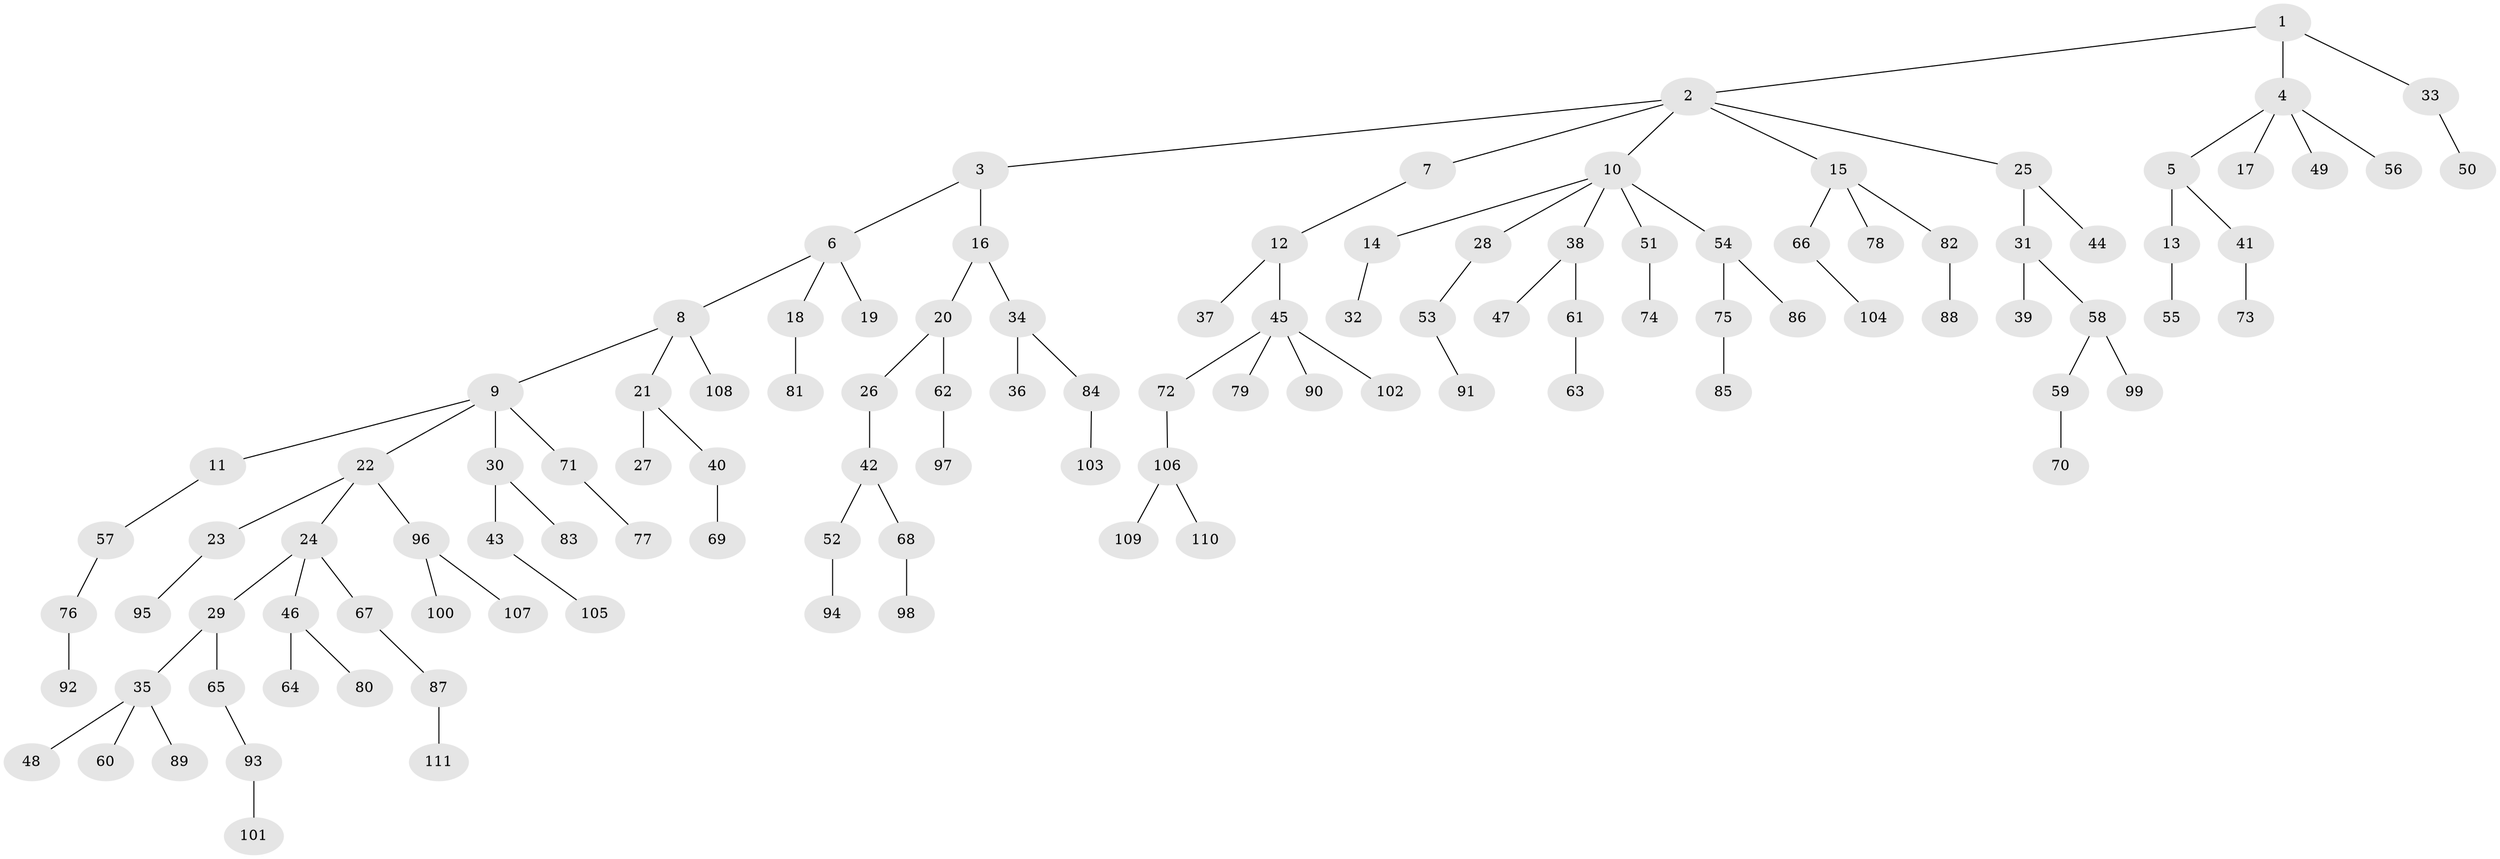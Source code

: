 // Generated by graph-tools (version 1.1) at 2025/26/03/09/25 03:26:23]
// undirected, 111 vertices, 110 edges
graph export_dot {
graph [start="1"]
  node [color=gray90,style=filled];
  1;
  2;
  3;
  4;
  5;
  6;
  7;
  8;
  9;
  10;
  11;
  12;
  13;
  14;
  15;
  16;
  17;
  18;
  19;
  20;
  21;
  22;
  23;
  24;
  25;
  26;
  27;
  28;
  29;
  30;
  31;
  32;
  33;
  34;
  35;
  36;
  37;
  38;
  39;
  40;
  41;
  42;
  43;
  44;
  45;
  46;
  47;
  48;
  49;
  50;
  51;
  52;
  53;
  54;
  55;
  56;
  57;
  58;
  59;
  60;
  61;
  62;
  63;
  64;
  65;
  66;
  67;
  68;
  69;
  70;
  71;
  72;
  73;
  74;
  75;
  76;
  77;
  78;
  79;
  80;
  81;
  82;
  83;
  84;
  85;
  86;
  87;
  88;
  89;
  90;
  91;
  92;
  93;
  94;
  95;
  96;
  97;
  98;
  99;
  100;
  101;
  102;
  103;
  104;
  105;
  106;
  107;
  108;
  109;
  110;
  111;
  1 -- 2;
  1 -- 4;
  1 -- 33;
  2 -- 3;
  2 -- 7;
  2 -- 10;
  2 -- 15;
  2 -- 25;
  3 -- 6;
  3 -- 16;
  4 -- 5;
  4 -- 17;
  4 -- 49;
  4 -- 56;
  5 -- 13;
  5 -- 41;
  6 -- 8;
  6 -- 18;
  6 -- 19;
  7 -- 12;
  8 -- 9;
  8 -- 21;
  8 -- 108;
  9 -- 11;
  9 -- 22;
  9 -- 30;
  9 -- 71;
  10 -- 14;
  10 -- 28;
  10 -- 38;
  10 -- 51;
  10 -- 54;
  11 -- 57;
  12 -- 37;
  12 -- 45;
  13 -- 55;
  14 -- 32;
  15 -- 66;
  15 -- 78;
  15 -- 82;
  16 -- 20;
  16 -- 34;
  18 -- 81;
  20 -- 26;
  20 -- 62;
  21 -- 27;
  21 -- 40;
  22 -- 23;
  22 -- 24;
  22 -- 96;
  23 -- 95;
  24 -- 29;
  24 -- 46;
  24 -- 67;
  25 -- 31;
  25 -- 44;
  26 -- 42;
  28 -- 53;
  29 -- 35;
  29 -- 65;
  30 -- 43;
  30 -- 83;
  31 -- 39;
  31 -- 58;
  33 -- 50;
  34 -- 36;
  34 -- 84;
  35 -- 48;
  35 -- 60;
  35 -- 89;
  38 -- 47;
  38 -- 61;
  40 -- 69;
  41 -- 73;
  42 -- 52;
  42 -- 68;
  43 -- 105;
  45 -- 72;
  45 -- 79;
  45 -- 90;
  45 -- 102;
  46 -- 64;
  46 -- 80;
  51 -- 74;
  52 -- 94;
  53 -- 91;
  54 -- 75;
  54 -- 86;
  57 -- 76;
  58 -- 59;
  58 -- 99;
  59 -- 70;
  61 -- 63;
  62 -- 97;
  65 -- 93;
  66 -- 104;
  67 -- 87;
  68 -- 98;
  71 -- 77;
  72 -- 106;
  75 -- 85;
  76 -- 92;
  82 -- 88;
  84 -- 103;
  87 -- 111;
  93 -- 101;
  96 -- 100;
  96 -- 107;
  106 -- 109;
  106 -- 110;
}
